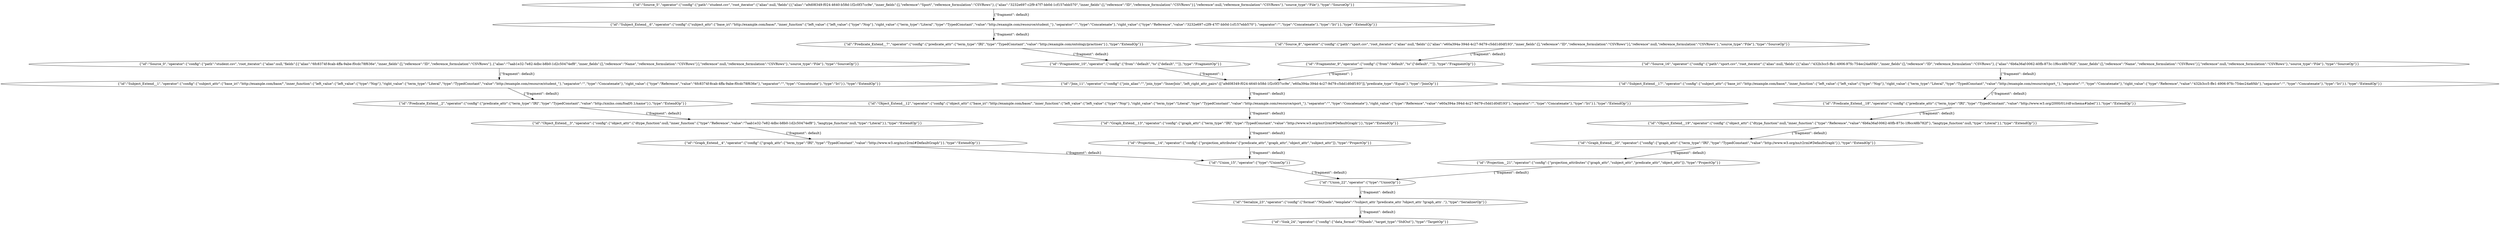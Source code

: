 digraph {
    0 [ label = "{\"id\":\"Source_0\",\"operator\":{\"config\":{\"path\":\"student.csv\",\"root_iterator\":{\"alias\":null,\"fields\":[{\"alias\":\"6fc8374f-8cab-4ffa-9abe-f0cdc78f636e\",\"inner_fields\":[],\"reference\":\"ID\",\"reference_formulation\":\"CSVRows\"},{\"alias\":\"7aab1e32-7e82-4dbc-b8b0-1d2c50474ef8\",\"inner_fields\":[],\"reference\":\"Name\",\"reference_formulation\":\"CSVRows\"}],\"reference\":null,\"reference_formulation\":\"CSVRows\"},\"source_type\":\"File\"},\"type\":\"SourceOp\"}}" ]
    1 [ label = "{\"id\":\"Subject_Extend__1\",\"operator\":{\"config\":{\"subject_attr\":{\"base_iri\":\"http://example.com/base/\",\"inner_function\":{\"left_value\":{\"left_value\":{\"type\":\"Nop\"},\"right_value\":{\"term_type\":\"Literal\",\"type\":\"TypedConstant\",\"value\":\"http://example.com/resource/student_\"},\"separator\":\"\",\"type\":\"Concatenate\"},\"right_value\":{\"type\":\"Reference\",\"value\":\"6fc8374f-8cab-4ffa-9abe-f0cdc78f636e\"},\"separator\":\"\",\"type\":\"Concatenate\"},\"type\":\"Iri\"}},\"type\":\"ExtendOp\"}}" ]
    2 [ label = "{\"id\":\"Predicate_Extend__2\",\"operator\":{\"config\":{\"predicate_attr\":{\"term_type\":\"IRI\",\"type\":\"TypedConstant\",\"value\":\"http://xmlns.com/foaf/0.1/name\"}},\"type\":\"ExtendOp\"}}" ]
    3 [ label = "{\"id\":\"Object_Extend__3\",\"operator\":{\"config\":{\"object_attr\":{\"dtype_function\":null,\"inner_function\":{\"type\":\"Reference\",\"value\":\"7aab1e32-7e82-4dbc-b8b0-1d2c50474ef8\"},\"langtype_function\":null,\"type\":\"Literal\"}},\"type\":\"ExtendOp\"}}" ]
    4 [ label = "{\"id\":\"Graph_Extend__4\",\"operator\":{\"config\":{\"graph_attr\":{\"term_type\":\"IRI\",\"type\":\"TypedConstant\",\"value\":\"http://www.w3.org/ns/r2rml#DefaultGraph\"}},\"type\":\"ExtendOp\"}}" ]
    5 [ label = "{\"id\":\"Source_5\",\"operator\":{\"config\":{\"path\":\"student.csv\",\"root_iterator\":{\"alias\":null,\"fields\":[{\"alias\":\"a9d08349-f024-4640-b58d-1f2c0f37cc9e\",\"inner_fields\":[],\"reference\":\"Sport\",\"reference_formulation\":\"CSVRows\"},{\"alias\":\"3232e697-c2f9-47f7-bb0d-1cf157ebb570\",\"inner_fields\":[],\"reference\":\"ID\",\"reference_formulation\":\"CSVRows\"}],\"reference\":null,\"reference_formulation\":\"CSVRows\"},\"source_type\":\"File\"},\"type\":\"SourceOp\"}}" ]
    6 [ label = "{\"id\":\"Subject_Extend__6\",\"operator\":{\"config\":{\"subject_attr\":{\"base_iri\":\"http://example.com/base/\",\"inner_function\":{\"left_value\":{\"left_value\":{\"type\":\"Nop\"},\"right_value\":{\"term_type\":\"Literal\",\"type\":\"TypedConstant\",\"value\":\"http://example.com/resource/student_\"},\"separator\":\"\",\"type\":\"Concatenate\"},\"right_value\":{\"type\":\"Reference\",\"value\":\"3232e697-c2f9-47f7-bb0d-1cf157ebb570\"},\"separator\":\"\",\"type\":\"Concatenate\"},\"type\":\"Iri\"}},\"type\":\"ExtendOp\"}}" ]
    7 [ label = "{\"id\":\"Predicate_Extend__7\",\"operator\":{\"config\":{\"predicate_attr\":{\"term_type\":\"IRI\",\"type\":\"TypedConstant\",\"value\":\"http://example.com/ontology/practises\"}},\"type\":\"ExtendOp\"}}" ]
    8 [ label = "{\"id\":\"Source_8\",\"operator\":{\"config\":{\"path\":\"sport.csv\",\"root_iterator\":{\"alias\":null,\"fields\":[{\"alias\":\"e60a394a-394d-4c27-9d79-c5dd1d0df193\",\"inner_fields\":[],\"reference\":\"ID\",\"reference_formulation\":\"CSVRows\"}],\"reference\":null,\"reference_formulation\":\"CSVRows\"},\"source_type\":\"File\"},\"type\":\"SourceOp\"}}" ]
    9 [ label = "{\"id\":\"Fragmenter_9\",\"operator\":{\"config\":{\"from\":\"default\",\"to\":[\"default\",\"\"]},\"type\":\"FragmentOp\"}}" ]
    10 [ label = "{\"id\":\"Fragmenter_10\",\"operator\":{\"config\":{\"from\":\"default\",\"to\":[\"default\",\"\"]},\"type\":\"FragmentOp\"}}" ]
    11 [ label = "{\"id\":\"Join_11\",\"operator\":{\"config\":{\"join_alias\":\"\",\"join_type\":\"InnerJoin\",\"left_right_attr_pairs\":[[\"a9d08349-f024-4640-b58d-1f2c0f37cc9e\",\"e60a394a-394d-4c27-9d79-c5dd1d0df193\"]],\"predicate_type\":\"Equal\"},\"type\":\"JoinOp\"}}" ]
    12 [ label = "{\"id\":\"Object_Extend__12\",\"operator\":{\"config\":{\"object_attr\":{\"base_iri\":\"http://example.com/base/\",\"inner_function\":{\"left_value\":{\"left_value\":{\"type\":\"Nop\"},\"right_value\":{\"term_type\":\"Literal\",\"type\":\"TypedConstant\",\"value\":\"http://example.com/resource/sport_\"},\"separator\":\"\",\"type\":\"Concatenate\"},\"right_value\":{\"type\":\"Reference\",\"value\":\"e60a394a-394d-4c27-9d79-c5dd1d0df193\"},\"separator\":\"\",\"type\":\"Concatenate\"},\"type\":\"Iri\"}},\"type\":\"ExtendOp\"}}" ]
    13 [ label = "{\"id\":\"Graph_Extend__13\",\"operator\":{\"config\":{\"graph_attr\":{\"term_type\":\"IRI\",\"type\":\"TypedConstant\",\"value\":\"http://www.w3.org/ns/r2rml#DefaultGraph\"}},\"type\":\"ExtendOp\"}}" ]
    14 [ label = "{\"id\":\"Projection__14\",\"operator\":{\"config\":{\"projection_attributes\":[\"predicate_attr\",\"graph_attr\",\"object_attr\",\"subject_attr\"]},\"type\":\"ProjectOp\"}}" ]
    15 [ label = "{\"id\":\"Union_15\",\"operator\":{\"type\":\"UnionOp\"}}" ]
    16 [ label = "{\"id\":\"Source_16\",\"operator\":{\"config\":{\"path\":\"sport.csv\",\"root_iterator\":{\"alias\":null,\"fields\":[{\"alias\":\"432b3cc5-ffe1-4906-97fc-754ec24a6f4b\",\"inner_fields\":[],\"reference\":\"ID\",\"reference_formulation\":\"CSVRows\"},{\"alias\":\"6b6a36af-0062-40fb-873c-1f6cc48b782f\",\"inner_fields\":[],\"reference\":\"Name\",\"reference_formulation\":\"CSVRows\"}],\"reference\":null,\"reference_formulation\":\"CSVRows\"},\"source_type\":\"File\"},\"type\":\"SourceOp\"}}" ]
    17 [ label = "{\"id\":\"Subject_Extend__17\",\"operator\":{\"config\":{\"subject_attr\":{\"base_iri\":\"http://example.com/base/\",\"inner_function\":{\"left_value\":{\"left_value\":{\"type\":\"Nop\"},\"right_value\":{\"term_type\":\"Literal\",\"type\":\"TypedConstant\",\"value\":\"http://example.com/resource/sport_\"},\"separator\":\"\",\"type\":\"Concatenate\"},\"right_value\":{\"type\":\"Reference\",\"value\":\"432b3cc5-ffe1-4906-97fc-754ec24a6f4b\"},\"separator\":\"\",\"type\":\"Concatenate\"},\"type\":\"Iri\"}},\"type\":\"ExtendOp\"}}" ]
    18 [ label = "{\"id\":\"Predicate_Extend__18\",\"operator\":{\"config\":{\"predicate_attr\":{\"term_type\":\"IRI\",\"type\":\"TypedConstant\",\"value\":\"http://www.w3.org/2000/01/rdf-schema#label\"}},\"type\":\"ExtendOp\"}}" ]
    19 [ label = "{\"id\":\"Object_Extend__19\",\"operator\":{\"config\":{\"object_attr\":{\"dtype_function\":null,\"inner_function\":{\"type\":\"Reference\",\"value\":\"6b6a36af-0062-40fb-873c-1f6cc48b782f\"},\"langtype_function\":null,\"type\":\"Literal\"}},\"type\":\"ExtendOp\"}}" ]
    20 [ label = "{\"id\":\"Graph_Extend__20\",\"operator\":{\"config\":{\"graph_attr\":{\"term_type\":\"IRI\",\"type\":\"TypedConstant\",\"value\":\"http://www.w3.org/ns/r2rml#DefaultGraph\"}},\"type\":\"ExtendOp\"}}" ]
    21 [ label = "{\"id\":\"Projection__21\",\"operator\":{\"config\":{\"projection_attributes\":[\"graph_attr\",\"subject_attr\",\"predicate_attr\",\"object_attr\"]},\"type\":\"ProjectOp\"}}" ]
    22 [ label = "{\"id\":\"Union_22\",\"operator\":{\"type\":\"UnionOp\"}}" ]
    23 [ label = "{\"id\":\"Serialize_23\",\"operator\":{\"config\":{\"format\":\"NQuads\",\"template\":\"?subject_attr ?predicate_attr ?object_attr ?graph_attr .\"},\"type\":\"SerializerOp\"}}" ]
    24 [ label = "{\"id\":\"Sink_24\",\"operator\":{\"config\":{\"data_format\":\"NQuads\",\"target_type\":\"StdOut\"},\"type\":\"TargetOp\"}}" ]
    0 -> 1 [ label = "{\"fragment\": default}" ]
    1 -> 2 [ label = "{\"fragment\": default}" ]
    2 -> 3 [ label = "{\"fragment\": default}" ]
    3 -> 4 [ label = "{\"fragment\": default}" ]
    5 -> 6 [ label = "{\"fragment\": default}" ]
    6 -> 7 [ label = "{\"fragment\": default}" ]
    8 -> 9 [ label = "{\"fragment\": default}" ]
    7 -> 10 [ label = "{\"fragment\": default}" ]
    10 -> 11 [ label = "{\"fragment\": }" ]
    9 -> 11 [ label = "{\"fragment\": }" ]
    11 -> 12 [ label = "{\"fragment\": default}" ]
    12 -> 13 [ label = "{\"fragment\": default}" ]
    13 -> 14 [ label = "{\"fragment\": default}" ]
    4 -> 15 [ label = "{\"fragment\": default}" ]
    14 -> 15 [ label = "{\"fragment\": default}" ]
    16 -> 17 [ label = "{\"fragment\": default}" ]
    17 -> 18 [ label = "{\"fragment\": default}" ]
    18 -> 19 [ label = "{\"fragment\": default}" ]
    19 -> 20 [ label = "{\"fragment\": default}" ]
    20 -> 21 [ label = "{\"fragment\": default}" ]
    15 -> 22 [ label = "{\"fragment\": default}" ]
    21 -> 22 [ label = "{\"fragment\": default}" ]
    22 -> 23 [ label = "{\"fragment\": default}" ]
    23 -> 24 [ label = "{\"fragment\": default}" ]
}
